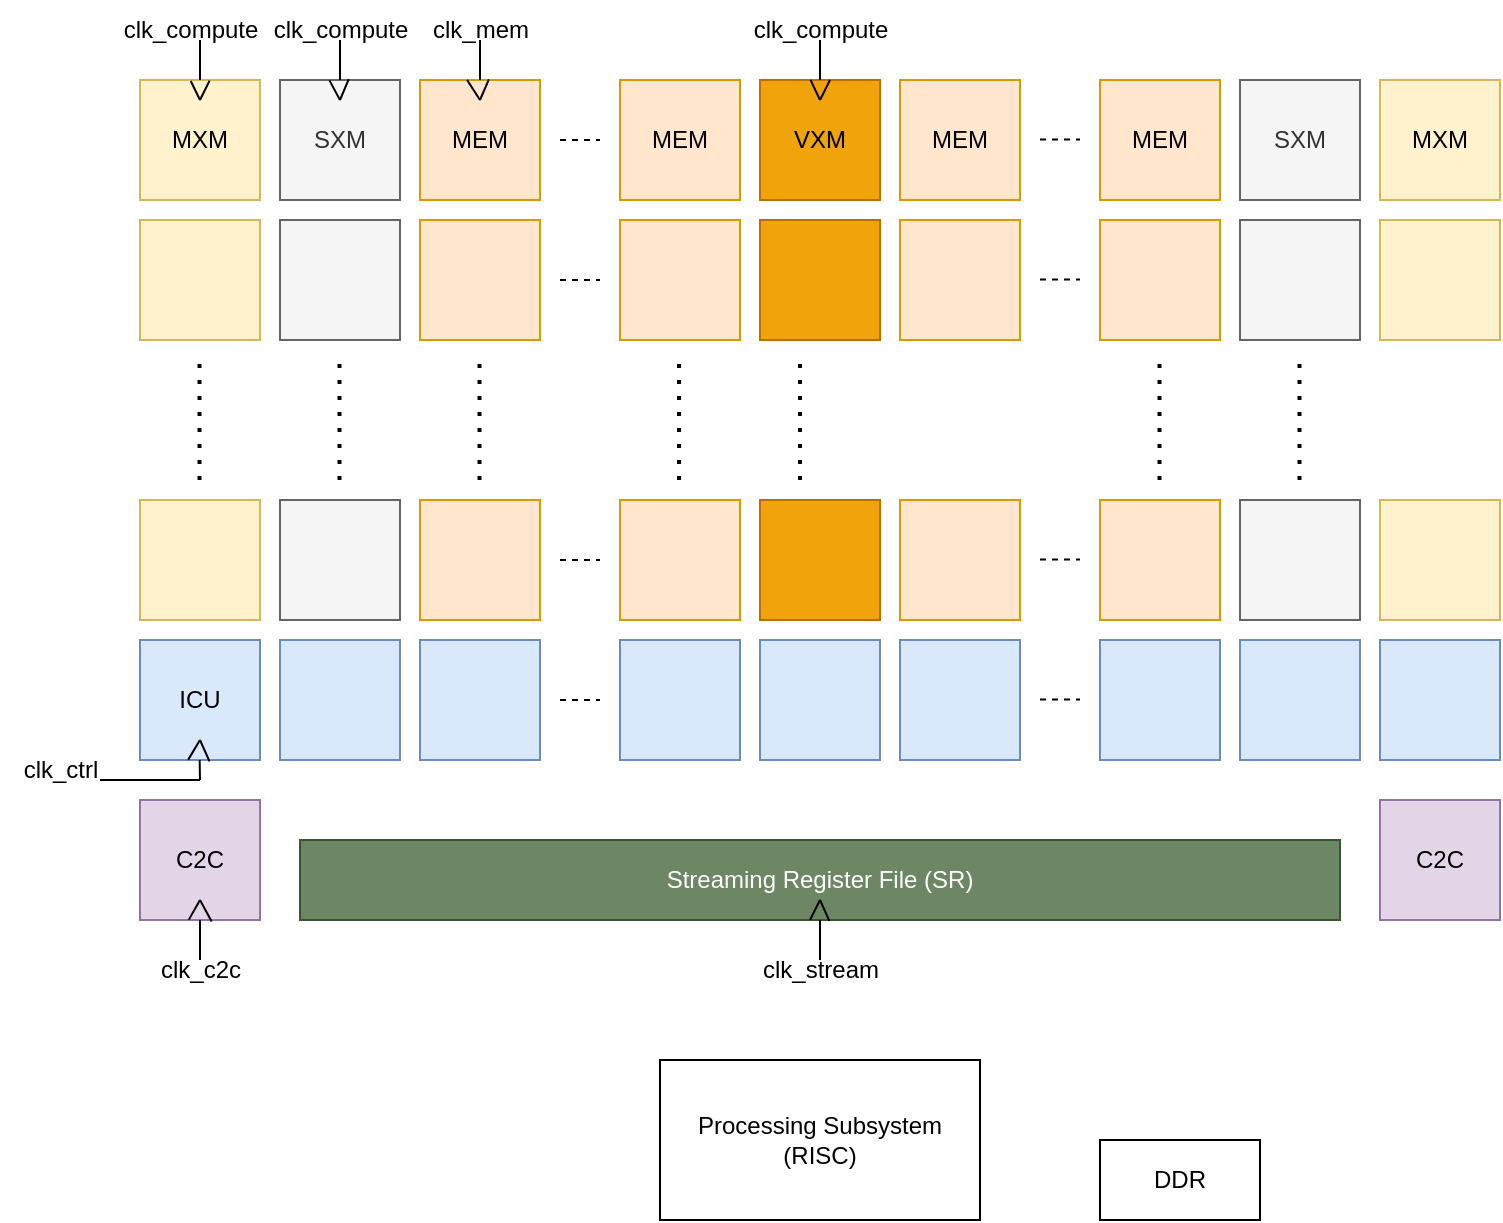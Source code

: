 <mxfile version="24.2.5" type="device">
  <diagram name="Page-1" id="a4er3WwIijj0LZ30Yq2g">
    <mxGraphModel dx="2583" dy="1313" grid="1" gridSize="10" guides="1" tooltips="1" connect="1" arrows="1" fold="1" page="1" pageScale="1" pageWidth="850" pageHeight="1100" math="0" shadow="0">
      <root>
        <mxCell id="0" />
        <mxCell id="1" parent="0" />
        <mxCell id="76gdQiMSQLgMlfTSp_I2-1" value="Processing Subsystem&lt;div&gt;(RISC)&lt;/div&gt;" style="rounded=0;whiteSpace=wrap;html=1;" vertex="1" parent="1">
          <mxGeometry x="340" y="790" width="160" height="80" as="geometry" />
        </mxCell>
        <mxCell id="76gdQiMSQLgMlfTSp_I2-2" value="DDR" style="rounded=0;whiteSpace=wrap;html=1;" vertex="1" parent="1">
          <mxGeometry x="560" y="830" width="80" height="40" as="geometry" />
        </mxCell>
        <mxCell id="76gdQiMSQLgMlfTSp_I2-3" value="MXM" style="rounded=0;whiteSpace=wrap;html=1;fillColor=#fff2cc;strokeColor=#d6b656;" vertex="1" parent="1">
          <mxGeometry x="80" y="300" width="60" height="60" as="geometry" />
        </mxCell>
        <mxCell id="76gdQiMSQLgMlfTSp_I2-16" value="" style="endArrow=none;dashed=1;html=1;dashPattern=1 3;strokeWidth=2;rounded=0;" edge="1" parent="1">
          <mxGeometry width="50" height="50" relative="1" as="geometry">
            <mxPoint x="109.75" y="500" as="sourcePoint" />
            <mxPoint x="109.75" y="440" as="targetPoint" />
            <Array as="points" />
          </mxGeometry>
        </mxCell>
        <mxCell id="76gdQiMSQLgMlfTSp_I2-17" value="" style="endArrow=none;dashed=1;html=1;dashPattern=1 3;strokeWidth=2;rounded=0;" edge="1" parent="1">
          <mxGeometry width="50" height="50" relative="1" as="geometry">
            <mxPoint x="179.75" y="500" as="sourcePoint" />
            <mxPoint x="179.75" y="440" as="targetPoint" />
            <Array as="points">
              <mxPoint x="179.75" y="470" />
            </Array>
          </mxGeometry>
        </mxCell>
        <mxCell id="76gdQiMSQLgMlfTSp_I2-43" value="" style="endArrow=none;dashed=1;html=1;dashPattern=1 3;strokeWidth=2;rounded=0;" edge="1" parent="1">
          <mxGeometry width="50" height="50" relative="1" as="geometry">
            <mxPoint x="349.5" y="500" as="sourcePoint" />
            <mxPoint x="349.5" y="440" as="targetPoint" />
            <Array as="points">
              <mxPoint x="349.5" y="470" />
            </Array>
          </mxGeometry>
        </mxCell>
        <mxCell id="76gdQiMSQLgMlfTSp_I2-44" value="" style="endArrow=none;dashed=1;html=1;dashPattern=1 3;strokeWidth=2;rounded=0;" edge="1" parent="1">
          <mxGeometry width="50" height="50" relative="1" as="geometry">
            <mxPoint x="410" y="500" as="sourcePoint" />
            <mxPoint x="410" y="440" as="targetPoint" />
            <Array as="points">
              <mxPoint x="410" y="470" />
            </Array>
          </mxGeometry>
        </mxCell>
        <mxCell id="76gdQiMSQLgMlfTSp_I2-55" value="&lt;span style=&quot;color: rgba(0, 0, 0, 0); font-family: monospace; font-size: 0px; text-align: start;&quot;&gt;%3CmxGraphModel%3E%3Croot%3E%3CmxCell%20id%3D%220%22%2F%3E%3CmxCell%20id%3D%221%22%20parent%3D%220%22%2F%3E%3CmxCell%20id%3D%222%22%20value%3D%22%22%20style%3D%22endArrow%3Dnone%3Bdashed%3D1%3Bhtml%3D1%3Brounded%3D0%3B%22%20edge%3D%221%22%20parent%3D%221%22%3E%3CmxGeometry%20width%3D%2250%22%20height%3D%2250%22%20relative%3D%221%22%20as%3D%22geometry%22%3E%3CmxPoint%20x%3D%22425%22%20y%3D%22339.5%22%20as%3D%22sourcePoint%22%2F%3E%3CmxPoint%20x%3D%22445%22%20y%3D%22339.5%22%20as%3D%22targetPoint%22%2F%3E%3C%2FmxGeometry%3E%3C%2FmxCell%3E%3C%2Froot%3E%3C%2FmxGraphModel%3E&lt;/span&gt;" style="text;html=1;align=center;verticalAlign=middle;resizable=0;points=[];autosize=1;strokeColor=none;fillColor=none;" vertex="1" parent="1">
          <mxGeometry x="230" y="638" width="20" height="30" as="geometry" />
        </mxCell>
        <mxCell id="76gdQiMSQLgMlfTSp_I2-65" value="" style="endArrow=none;dashed=1;html=1;rounded=0;" edge="1" parent="1">
          <mxGeometry width="50" height="50" relative="1" as="geometry">
            <mxPoint x="290" y="330" as="sourcePoint" />
            <mxPoint x="310" y="330" as="targetPoint" />
          </mxGeometry>
        </mxCell>
        <mxCell id="76gdQiMSQLgMlfTSp_I2-68" value="" style="endArrow=none;dashed=1;html=1;rounded=0;" edge="1" parent="1">
          <mxGeometry width="50" height="50" relative="1" as="geometry">
            <mxPoint x="290" y="400" as="sourcePoint" />
            <mxPoint x="310" y="400" as="targetPoint" />
          </mxGeometry>
        </mxCell>
        <mxCell id="76gdQiMSQLgMlfTSp_I2-71" value="" style="endArrow=none;dashed=1;html=1;rounded=0;" edge="1" parent="1">
          <mxGeometry width="50" height="50" relative="1" as="geometry">
            <mxPoint x="290" y="540" as="sourcePoint" />
            <mxPoint x="310" y="540" as="targetPoint" />
          </mxGeometry>
        </mxCell>
        <mxCell id="76gdQiMSQLgMlfTSp_I2-72" value="Streaming Register File (SR)" style="rounded=0;whiteSpace=wrap;html=1;fillColor=#6d8764;fontColor=#ffffff;strokeColor=#3A5431;" vertex="1" parent="1">
          <mxGeometry x="160" y="680" width="520" height="40" as="geometry" />
        </mxCell>
        <mxCell id="76gdQiMSQLgMlfTSp_I2-86" value="" style="rounded=0;whiteSpace=wrap;html=1;fillColor=#fff2cc;strokeColor=#d6b656;" vertex="1" parent="1">
          <mxGeometry x="80" y="370" width="60" height="60" as="geometry" />
        </mxCell>
        <mxCell id="76gdQiMSQLgMlfTSp_I2-87" value="" style="rounded=0;whiteSpace=wrap;html=1;fillColor=#fff2cc;strokeColor=#d6b656;" vertex="1" parent="1">
          <mxGeometry x="80" y="510" width="60" height="60" as="geometry" />
        </mxCell>
        <mxCell id="76gdQiMSQLgMlfTSp_I2-88" value="ICU" style="rounded=0;whiteSpace=wrap;html=1;fillColor=#dae8fc;strokeColor=#6c8ebf;" vertex="1" parent="1">
          <mxGeometry x="80" y="580" width="60" height="60" as="geometry" />
        </mxCell>
        <mxCell id="76gdQiMSQLgMlfTSp_I2-89" value="SXM" style="rounded=0;whiteSpace=wrap;html=1;fillColor=#f5f5f5;strokeColor=#666666;fontColor=#333333;" vertex="1" parent="1">
          <mxGeometry x="150" y="300" width="60" height="60" as="geometry" />
        </mxCell>
        <mxCell id="76gdQiMSQLgMlfTSp_I2-90" value="" style="rounded=0;whiteSpace=wrap;html=1;fillColor=#f5f5f5;strokeColor=#666666;fontColor=#333333;" vertex="1" parent="1">
          <mxGeometry x="150" y="370" width="60" height="60" as="geometry" />
        </mxCell>
        <mxCell id="76gdQiMSQLgMlfTSp_I2-91" value="" style="rounded=0;whiteSpace=wrap;html=1;fillColor=#f5f5f5;strokeColor=#666666;fontColor=#333333;" vertex="1" parent="1">
          <mxGeometry x="150" y="510" width="60" height="60" as="geometry" />
        </mxCell>
        <mxCell id="76gdQiMSQLgMlfTSp_I2-92" value="" style="rounded=0;whiteSpace=wrap;html=1;fillColor=#dae8fc;strokeColor=#6c8ebf;" vertex="1" parent="1">
          <mxGeometry x="150" y="580" width="60" height="60" as="geometry" />
        </mxCell>
        <mxCell id="76gdQiMSQLgMlfTSp_I2-93" value="" style="rounded=0;whiteSpace=wrap;html=1;fillColor=#dae8fc;strokeColor=#6c8ebf;" vertex="1" parent="1">
          <mxGeometry x="220" y="580" width="60" height="60" as="geometry" />
        </mxCell>
        <mxCell id="76gdQiMSQLgMlfTSp_I2-95" value="" style="rounded=0;whiteSpace=wrap;html=1;fillColor=#ffe6cc;strokeColor=#d79b00;" vertex="1" parent="1">
          <mxGeometry x="220" y="510" width="60" height="60" as="geometry" />
        </mxCell>
        <mxCell id="76gdQiMSQLgMlfTSp_I2-96" value="" style="rounded=0;whiteSpace=wrap;html=1;fillColor=#ffe6cc;strokeColor=#d79b00;" vertex="1" parent="1">
          <mxGeometry x="220" y="370" width="60" height="60" as="geometry" />
        </mxCell>
        <mxCell id="76gdQiMSQLgMlfTSp_I2-97" value="MEM" style="rounded=0;whiteSpace=wrap;html=1;fillColor=#ffe6cc;strokeColor=#d79b00;" vertex="1" parent="1">
          <mxGeometry x="220" y="300" width="60" height="60" as="geometry" />
        </mxCell>
        <mxCell id="76gdQiMSQLgMlfTSp_I2-98" value="" style="endArrow=none;dashed=1;html=1;dashPattern=1 3;strokeWidth=2;rounded=0;" edge="1" parent="1">
          <mxGeometry width="50" height="50" relative="1" as="geometry">
            <mxPoint x="249.75" y="500" as="sourcePoint" />
            <mxPoint x="249.75" y="440" as="targetPoint" />
            <Array as="points">
              <mxPoint x="249.75" y="470" />
            </Array>
          </mxGeometry>
        </mxCell>
        <mxCell id="76gdQiMSQLgMlfTSp_I2-99" value="MEM" style="rounded=0;whiteSpace=wrap;html=1;fillColor=#ffe6cc;strokeColor=#d79b00;" vertex="1" parent="1">
          <mxGeometry x="320" y="300" width="60" height="60" as="geometry" />
        </mxCell>
        <mxCell id="76gdQiMSQLgMlfTSp_I2-100" value="" style="rounded=0;whiteSpace=wrap;html=1;fillColor=#ffe6cc;strokeColor=#d79b00;" vertex="1" parent="1">
          <mxGeometry x="320" y="370" width="60" height="60" as="geometry" />
        </mxCell>
        <mxCell id="76gdQiMSQLgMlfTSp_I2-101" value="" style="rounded=0;whiteSpace=wrap;html=1;fillColor=#ffe6cc;strokeColor=#d79b00;" vertex="1" parent="1">
          <mxGeometry x="320" y="510" width="60" height="60" as="geometry" />
        </mxCell>
        <mxCell id="76gdQiMSQLgMlfTSp_I2-102" value="" style="endArrow=none;dashed=1;html=1;rounded=0;" edge="1" parent="1">
          <mxGeometry width="50" height="50" relative="1" as="geometry">
            <mxPoint x="290" y="610" as="sourcePoint" />
            <mxPoint x="310" y="610" as="targetPoint" />
          </mxGeometry>
        </mxCell>
        <mxCell id="76gdQiMSQLgMlfTSp_I2-103" value="" style="rounded=0;whiteSpace=wrap;html=1;fillColor=#dae8fc;strokeColor=#6c8ebf;" vertex="1" parent="1">
          <mxGeometry x="320" y="580" width="60" height="60" as="geometry" />
        </mxCell>
        <mxCell id="76gdQiMSQLgMlfTSp_I2-104" value="VXM" style="rounded=0;whiteSpace=wrap;html=1;fillColor=#f0a30a;strokeColor=#BD7000;fontColor=#000000;" vertex="1" parent="1">
          <mxGeometry x="390" y="300" width="60" height="60" as="geometry" />
        </mxCell>
        <mxCell id="76gdQiMSQLgMlfTSp_I2-105" value="" style="rounded=0;whiteSpace=wrap;html=1;fillColor=#f0a30a;strokeColor=#BD7000;fontColor=#000000;" vertex="1" parent="1">
          <mxGeometry x="390" y="370" width="60" height="60" as="geometry" />
        </mxCell>
        <mxCell id="76gdQiMSQLgMlfTSp_I2-106" value="" style="rounded=0;whiteSpace=wrap;html=1;fillColor=#f0a30a;strokeColor=#BD7000;fontColor=#000000;" vertex="1" parent="1">
          <mxGeometry x="390" y="510" width="60" height="60" as="geometry" />
        </mxCell>
        <mxCell id="76gdQiMSQLgMlfTSp_I2-107" value="" style="rounded=0;whiteSpace=wrap;html=1;fillColor=#dae8fc;strokeColor=#6c8ebf;" vertex="1" parent="1">
          <mxGeometry x="390" y="580" width="60" height="60" as="geometry" />
        </mxCell>
        <mxCell id="76gdQiMSQLgMlfTSp_I2-108" value="MEM" style="rounded=0;whiteSpace=wrap;html=1;fillColor=#ffe6cc;strokeColor=#d79b00;" vertex="1" parent="1">
          <mxGeometry x="460" y="300" width="60" height="60" as="geometry" />
        </mxCell>
        <mxCell id="76gdQiMSQLgMlfTSp_I2-109" value="" style="rounded=0;whiteSpace=wrap;html=1;fillColor=#ffe6cc;strokeColor=#d79b00;" vertex="1" parent="1">
          <mxGeometry x="460" y="370" width="60" height="60" as="geometry" />
        </mxCell>
        <mxCell id="76gdQiMSQLgMlfTSp_I2-110" value="" style="rounded=0;whiteSpace=wrap;html=1;fillColor=#ffe6cc;strokeColor=#d79b00;" vertex="1" parent="1">
          <mxGeometry x="460" y="510" width="60" height="60" as="geometry" />
        </mxCell>
        <mxCell id="76gdQiMSQLgMlfTSp_I2-111" value="" style="rounded=0;whiteSpace=wrap;html=1;fillColor=#dae8fc;strokeColor=#6c8ebf;" vertex="1" parent="1">
          <mxGeometry x="460" y="580" width="60" height="60" as="geometry" />
        </mxCell>
        <mxCell id="76gdQiMSQLgMlfTSp_I2-112" value="" style="endArrow=none;dashed=1;html=1;rounded=0;" edge="1" parent="1">
          <mxGeometry width="50" height="50" relative="1" as="geometry">
            <mxPoint x="530" y="329.75" as="sourcePoint" />
            <mxPoint x="550" y="329.75" as="targetPoint" />
          </mxGeometry>
        </mxCell>
        <mxCell id="76gdQiMSQLgMlfTSp_I2-113" value="" style="endArrow=none;dashed=1;html=1;rounded=0;" edge="1" parent="1">
          <mxGeometry width="50" height="50" relative="1" as="geometry">
            <mxPoint x="530" y="399.75" as="sourcePoint" />
            <mxPoint x="550" y="399.75" as="targetPoint" />
          </mxGeometry>
        </mxCell>
        <mxCell id="76gdQiMSQLgMlfTSp_I2-114" value="" style="endArrow=none;dashed=1;html=1;rounded=0;" edge="1" parent="1">
          <mxGeometry width="50" height="50" relative="1" as="geometry">
            <mxPoint x="530" y="539.75" as="sourcePoint" />
            <mxPoint x="550" y="539.75" as="targetPoint" />
          </mxGeometry>
        </mxCell>
        <mxCell id="76gdQiMSQLgMlfTSp_I2-115" value="" style="endArrow=none;dashed=1;html=1;rounded=0;" edge="1" parent="1">
          <mxGeometry width="50" height="50" relative="1" as="geometry">
            <mxPoint x="530" y="609.75" as="sourcePoint" />
            <mxPoint x="550" y="609.75" as="targetPoint" />
          </mxGeometry>
        </mxCell>
        <mxCell id="76gdQiMSQLgMlfTSp_I2-116" value="MEM" style="rounded=0;whiteSpace=wrap;html=1;fillColor=#ffe6cc;strokeColor=#d79b00;" vertex="1" parent="1">
          <mxGeometry x="560" y="300" width="60" height="60" as="geometry" />
        </mxCell>
        <mxCell id="76gdQiMSQLgMlfTSp_I2-117" value="" style="rounded=0;whiteSpace=wrap;html=1;fillColor=#ffe6cc;strokeColor=#d79b00;" vertex="1" parent="1">
          <mxGeometry x="560" y="370" width="60" height="60" as="geometry" />
        </mxCell>
        <mxCell id="76gdQiMSQLgMlfTSp_I2-118" value="" style="rounded=0;whiteSpace=wrap;html=1;fillColor=#ffe6cc;strokeColor=#d79b00;" vertex="1" parent="1">
          <mxGeometry x="560" y="510" width="60" height="60" as="geometry" />
        </mxCell>
        <mxCell id="76gdQiMSQLgMlfTSp_I2-119" value="" style="rounded=0;whiteSpace=wrap;html=1;fillColor=#dae8fc;strokeColor=#6c8ebf;" vertex="1" parent="1">
          <mxGeometry x="560" y="580" width="60" height="60" as="geometry" />
        </mxCell>
        <mxCell id="76gdQiMSQLgMlfTSp_I2-120" value="SXM" style="rounded=0;whiteSpace=wrap;html=1;fillColor=#f5f5f5;strokeColor=#666666;fontColor=#333333;" vertex="1" parent="1">
          <mxGeometry x="630" y="300" width="60" height="60" as="geometry" />
        </mxCell>
        <mxCell id="76gdQiMSQLgMlfTSp_I2-121" value="" style="rounded=0;whiteSpace=wrap;html=1;fillColor=#f5f5f5;strokeColor=#666666;fontColor=#333333;" vertex="1" parent="1">
          <mxGeometry x="630" y="370" width="60" height="60" as="geometry" />
        </mxCell>
        <mxCell id="76gdQiMSQLgMlfTSp_I2-122" value="" style="rounded=0;whiteSpace=wrap;html=1;fillColor=#f5f5f5;strokeColor=#666666;fontColor=#333333;" vertex="1" parent="1">
          <mxGeometry x="630" y="510" width="60" height="60" as="geometry" />
        </mxCell>
        <mxCell id="76gdQiMSQLgMlfTSp_I2-123" value="" style="rounded=0;whiteSpace=wrap;html=1;fillColor=#dae8fc;strokeColor=#6c8ebf;" vertex="1" parent="1">
          <mxGeometry x="630" y="580" width="60" height="60" as="geometry" />
        </mxCell>
        <mxCell id="76gdQiMSQLgMlfTSp_I2-124" value="" style="endArrow=none;dashed=1;html=1;dashPattern=1 3;strokeWidth=2;rounded=0;" edge="1" parent="1">
          <mxGeometry width="50" height="50" relative="1" as="geometry">
            <mxPoint x="589.75" y="500" as="sourcePoint" />
            <mxPoint x="589.75" y="440" as="targetPoint" />
            <Array as="points">
              <mxPoint x="589.75" y="470" />
            </Array>
          </mxGeometry>
        </mxCell>
        <mxCell id="76gdQiMSQLgMlfTSp_I2-125" value="" style="endArrow=none;dashed=1;html=1;dashPattern=1 3;strokeWidth=2;rounded=0;" edge="1" parent="1">
          <mxGeometry width="50" height="50" relative="1" as="geometry">
            <mxPoint x="659.75" y="500" as="sourcePoint" />
            <mxPoint x="659.75" y="440" as="targetPoint" />
            <Array as="points">
              <mxPoint x="659.75" y="470" />
            </Array>
          </mxGeometry>
        </mxCell>
        <mxCell id="76gdQiMSQLgMlfTSp_I2-126" value="MXM" style="rounded=0;whiteSpace=wrap;html=1;fillColor=#fff2cc;strokeColor=#d6b656;" vertex="1" parent="1">
          <mxGeometry x="700" y="300" width="60" height="60" as="geometry" />
        </mxCell>
        <mxCell id="76gdQiMSQLgMlfTSp_I2-127" value="" style="rounded=0;whiteSpace=wrap;html=1;fillColor=#fff2cc;strokeColor=#d6b656;" vertex="1" parent="1">
          <mxGeometry x="700" y="370" width="60" height="60" as="geometry" />
        </mxCell>
        <mxCell id="76gdQiMSQLgMlfTSp_I2-128" value="" style="rounded=0;whiteSpace=wrap;html=1;fillColor=#fff2cc;strokeColor=#d6b656;" vertex="1" parent="1">
          <mxGeometry x="700" y="510" width="60" height="60" as="geometry" />
        </mxCell>
        <mxCell id="76gdQiMSQLgMlfTSp_I2-129" value="" style="rounded=0;whiteSpace=wrap;html=1;fillColor=#dae8fc;strokeColor=#6c8ebf;" vertex="1" parent="1">
          <mxGeometry x="700" y="580" width="60" height="60" as="geometry" />
        </mxCell>
        <mxCell id="76gdQiMSQLgMlfTSp_I2-131" value="" style="endArrow=none;html=1;rounded=0;entryX=0.58;entryY=0.005;entryDx=0;entryDy=0;entryPerimeter=0;" edge="1" parent="1" target="76gdQiMSQLgMlfTSp_I2-3">
          <mxGeometry width="50" height="50" relative="1" as="geometry">
            <mxPoint x="110" y="310" as="sourcePoint" />
            <mxPoint x="120" y="300" as="targetPoint" />
          </mxGeometry>
        </mxCell>
        <mxCell id="76gdQiMSQLgMlfTSp_I2-133" value="" style="endArrow=none;html=1;rounded=0;entryX=0.423;entryY=0.008;entryDx=0;entryDy=0;entryPerimeter=0;" edge="1" parent="1" target="76gdQiMSQLgMlfTSp_I2-3">
          <mxGeometry width="50" height="50" relative="1" as="geometry">
            <mxPoint x="110" y="310" as="sourcePoint" />
            <mxPoint x="100" y="300" as="targetPoint" />
          </mxGeometry>
        </mxCell>
        <mxCell id="76gdQiMSQLgMlfTSp_I2-134" value="" style="endArrow=none;html=1;rounded=0;entryX=0.573;entryY=-0.008;entryDx=0;entryDy=0;entryPerimeter=0;" edge="1" parent="1" target="76gdQiMSQLgMlfTSp_I2-89">
          <mxGeometry width="50" height="50" relative="1" as="geometry">
            <mxPoint x="180" y="310" as="sourcePoint" />
            <mxPoint x="190" y="300" as="targetPoint" />
          </mxGeometry>
        </mxCell>
        <mxCell id="76gdQiMSQLgMlfTSp_I2-135" value="" style="endArrow=none;html=1;rounded=0;exitX=0.412;exitY=0.003;exitDx=0;exitDy=0;exitPerimeter=0;" edge="1" parent="1" source="76gdQiMSQLgMlfTSp_I2-89">
          <mxGeometry width="50" height="50" relative="1" as="geometry">
            <mxPoint x="170" y="300" as="sourcePoint" />
            <mxPoint x="180" y="310" as="targetPoint" />
          </mxGeometry>
        </mxCell>
        <mxCell id="76gdQiMSQLgMlfTSp_I2-136" value="" style="endArrow=none;html=1;rounded=0;exitX=0.574;exitY=-0.006;exitDx=0;exitDy=0;exitPerimeter=0;" edge="1" parent="1" source="76gdQiMSQLgMlfTSp_I2-97">
          <mxGeometry width="50" height="50" relative="1" as="geometry">
            <mxPoint x="260" y="300" as="sourcePoint" />
            <mxPoint x="250" y="310" as="targetPoint" />
          </mxGeometry>
        </mxCell>
        <mxCell id="76gdQiMSQLgMlfTSp_I2-137" value="" style="endArrow=none;html=1;rounded=0;exitX=0.392;exitY=-0.001;exitDx=0;exitDy=0;exitPerimeter=0;" edge="1" parent="1" source="76gdQiMSQLgMlfTSp_I2-97">
          <mxGeometry width="50" height="50" relative="1" as="geometry">
            <mxPoint x="240" y="300" as="sourcePoint" />
            <mxPoint x="250" y="310" as="targetPoint" />
          </mxGeometry>
        </mxCell>
        <mxCell id="76gdQiMSQLgMlfTSp_I2-138" value="" style="endArrow=none;html=1;rounded=0;exitX=0.401;exitY=0.999;exitDx=0;exitDy=0;exitPerimeter=0;" edge="1" parent="1" source="76gdQiMSQLgMlfTSp_I2-88">
          <mxGeometry width="50" height="50" relative="1" as="geometry">
            <mxPoint x="100" y="640" as="sourcePoint" />
            <mxPoint x="110" y="630" as="targetPoint" />
          </mxGeometry>
        </mxCell>
        <mxCell id="76gdQiMSQLgMlfTSp_I2-140" value="" style="endArrow=none;html=1;rounded=0;exitX=0.579;exitY=1.012;exitDx=0;exitDy=0;exitPerimeter=0;" edge="1" parent="1" source="76gdQiMSQLgMlfTSp_I2-88">
          <mxGeometry width="50" height="50" relative="1" as="geometry">
            <mxPoint x="120" y="640" as="sourcePoint" />
            <mxPoint x="110" y="630" as="targetPoint" />
          </mxGeometry>
        </mxCell>
        <mxCell id="76gdQiMSQLgMlfTSp_I2-141" value="C2C" style="rounded=0;whiteSpace=wrap;html=1;fillColor=#e1d5e7;strokeColor=#9673a6;" vertex="1" parent="1">
          <mxGeometry x="80" y="660" width="60" height="60" as="geometry" />
        </mxCell>
        <mxCell id="76gdQiMSQLgMlfTSp_I2-142" value="C2C" style="rounded=0;whiteSpace=wrap;html=1;fillColor=#e1d5e7;strokeColor=#9673a6;" vertex="1" parent="1">
          <mxGeometry x="700" y="660" width="60" height="60" as="geometry" />
        </mxCell>
        <mxCell id="76gdQiMSQLgMlfTSp_I2-143" value="" style="endArrow=none;html=1;rounded=0;" edge="1" parent="1">
          <mxGeometry width="50" height="50" relative="1" as="geometry">
            <mxPoint x="60" y="650" as="sourcePoint" />
            <mxPoint x="110" y="650" as="targetPoint" />
          </mxGeometry>
        </mxCell>
        <mxCell id="76gdQiMSQLgMlfTSp_I2-144" value="" style="endArrow=none;html=1;rounded=0;" edge="1" parent="1">
          <mxGeometry width="50" height="50" relative="1" as="geometry">
            <mxPoint x="110" y="650" as="sourcePoint" />
            <mxPoint x="109.83" y="640" as="targetPoint" />
          </mxGeometry>
        </mxCell>
        <mxCell id="76gdQiMSQLgMlfTSp_I2-145" value="" style="endArrow=none;html=1;rounded=0;exitX=0.5;exitY=0;exitDx=0;exitDy=0;" edge="1" parent="1" source="76gdQiMSQLgMlfTSp_I2-3">
          <mxGeometry width="50" height="50" relative="1" as="geometry">
            <mxPoint x="20" y="300" as="sourcePoint" />
            <mxPoint x="110" y="280" as="targetPoint" />
          </mxGeometry>
        </mxCell>
        <mxCell id="76gdQiMSQLgMlfTSp_I2-146" value="" style="endArrow=none;html=1;rounded=0;" edge="1" parent="1">
          <mxGeometry width="50" height="50" relative="1" as="geometry">
            <mxPoint x="180" y="300" as="sourcePoint" />
            <mxPoint x="180" y="280" as="targetPoint" />
          </mxGeometry>
        </mxCell>
        <mxCell id="76gdQiMSQLgMlfTSp_I2-148" value="" style="endArrow=none;html=1;rounded=0;" edge="1" parent="1">
          <mxGeometry width="50" height="50" relative="1" as="geometry">
            <mxPoint x="250" y="300" as="sourcePoint" />
            <mxPoint x="250" y="280" as="targetPoint" />
          </mxGeometry>
        </mxCell>
        <mxCell id="76gdQiMSQLgMlfTSp_I2-149" value="" style="endArrow=none;html=1;rounded=0;exitX=0.406;exitY=0.999;exitDx=0;exitDy=0;exitPerimeter=0;" edge="1" parent="1" source="76gdQiMSQLgMlfTSp_I2-141">
          <mxGeometry width="50" height="50" relative="1" as="geometry">
            <mxPoint x="100" y="720" as="sourcePoint" />
            <mxPoint x="110" y="710" as="targetPoint" />
          </mxGeometry>
        </mxCell>
        <mxCell id="76gdQiMSQLgMlfTSp_I2-150" value="" style="endArrow=none;html=1;rounded=0;entryX=0.597;entryY=1.012;entryDx=0;entryDy=0;entryPerimeter=0;" edge="1" parent="1" target="76gdQiMSQLgMlfTSp_I2-141">
          <mxGeometry width="50" height="50" relative="1" as="geometry">
            <mxPoint x="110" y="710" as="sourcePoint" />
            <mxPoint x="120" y="720" as="targetPoint" />
          </mxGeometry>
        </mxCell>
        <mxCell id="76gdQiMSQLgMlfTSp_I2-151" value="" style="endArrow=none;html=1;rounded=0;" edge="1" parent="1">
          <mxGeometry width="50" height="50" relative="1" as="geometry">
            <mxPoint x="110" y="740" as="sourcePoint" />
            <mxPoint x="110" y="720" as="targetPoint" />
          </mxGeometry>
        </mxCell>
        <mxCell id="76gdQiMSQLgMlfTSp_I2-152" value="clk_ctrl" style="text;html=1;align=center;verticalAlign=middle;resizable=0;points=[];autosize=1;strokeColor=none;fillColor=none;" vertex="1" parent="1">
          <mxGeometry x="10" y="630" width="60" height="30" as="geometry" />
        </mxCell>
        <mxCell id="76gdQiMSQLgMlfTSp_I2-153" value="clk_compute" style="text;html=1;align=center;verticalAlign=middle;resizable=0;points=[];autosize=1;strokeColor=none;fillColor=none;" vertex="1" parent="1">
          <mxGeometry x="60" y="260" width="90" height="30" as="geometry" />
        </mxCell>
        <mxCell id="76gdQiMSQLgMlfTSp_I2-154" value="clk_compute" style="text;html=1;align=center;verticalAlign=middle;resizable=0;points=[];autosize=1;strokeColor=none;fillColor=none;" vertex="1" parent="1">
          <mxGeometry x="135" y="260" width="90" height="30" as="geometry" />
        </mxCell>
        <mxCell id="76gdQiMSQLgMlfTSp_I2-155" value="clk_mem" style="text;html=1;align=center;verticalAlign=middle;resizable=0;points=[];autosize=1;strokeColor=none;fillColor=none;" vertex="1" parent="1">
          <mxGeometry x="215" y="260" width="70" height="30" as="geometry" />
        </mxCell>
        <mxCell id="76gdQiMSQLgMlfTSp_I2-156" value="" style="endArrow=none;html=1;rounded=0;" edge="1" parent="1">
          <mxGeometry width="50" height="50" relative="1" as="geometry">
            <mxPoint x="420" y="310" as="sourcePoint" />
            <mxPoint x="425" y="300" as="targetPoint" />
          </mxGeometry>
        </mxCell>
        <mxCell id="76gdQiMSQLgMlfTSp_I2-157" value="" style="endArrow=none;html=1;rounded=0;exitX=0.421;exitY=-0.001;exitDx=0;exitDy=0;exitPerimeter=0;" edge="1" parent="1" source="76gdQiMSQLgMlfTSp_I2-104">
          <mxGeometry width="50" height="50" relative="1" as="geometry">
            <mxPoint x="410" y="300" as="sourcePoint" />
            <mxPoint x="420" y="310" as="targetPoint" />
          </mxGeometry>
        </mxCell>
        <mxCell id="76gdQiMSQLgMlfTSp_I2-158" value="" style="endArrow=none;html=1;rounded=0;" edge="1" parent="1">
          <mxGeometry width="50" height="50" relative="1" as="geometry">
            <mxPoint x="420" y="300" as="sourcePoint" />
            <mxPoint x="420" y="280" as="targetPoint" />
          </mxGeometry>
        </mxCell>
        <mxCell id="76gdQiMSQLgMlfTSp_I2-159" value="clk_compute" style="text;html=1;align=center;verticalAlign=middle;resizable=0;points=[];autosize=1;strokeColor=none;fillColor=none;" vertex="1" parent="1">
          <mxGeometry x="375" y="260" width="90" height="30" as="geometry" />
        </mxCell>
        <mxCell id="76gdQiMSQLgMlfTSp_I2-160" value="clk_c2c" style="text;html=1;align=center;verticalAlign=middle;resizable=0;points=[];autosize=1;strokeColor=none;fillColor=none;" vertex="1" parent="1">
          <mxGeometry x="80" y="730" width="60" height="30" as="geometry" />
        </mxCell>
        <mxCell id="76gdQiMSQLgMlfTSp_I2-161" value="" style="endArrow=none;html=1;rounded=0;exitX=0.509;exitY=1.012;exitDx=0;exitDy=0;exitPerimeter=0;" edge="1" parent="1" source="76gdQiMSQLgMlfTSp_I2-72">
          <mxGeometry width="50" height="50" relative="1" as="geometry">
            <mxPoint x="428" y="720" as="sourcePoint" />
            <mxPoint x="420" y="710" as="targetPoint" />
          </mxGeometry>
        </mxCell>
        <mxCell id="76gdQiMSQLgMlfTSp_I2-162" value="" style="endArrow=none;html=1;rounded=0;" edge="1" parent="1">
          <mxGeometry width="50" height="50" relative="1" as="geometry">
            <mxPoint x="415" y="720" as="sourcePoint" />
            <mxPoint x="420" y="710" as="targetPoint" />
          </mxGeometry>
        </mxCell>
        <mxCell id="76gdQiMSQLgMlfTSp_I2-164" value="" style="endArrow=none;html=1;rounded=0;" edge="1" parent="1">
          <mxGeometry width="50" height="50" relative="1" as="geometry">
            <mxPoint x="420" y="740" as="sourcePoint" />
            <mxPoint x="420" y="720" as="targetPoint" />
          </mxGeometry>
        </mxCell>
        <mxCell id="76gdQiMSQLgMlfTSp_I2-165" value="clk_stream" style="text;html=1;align=center;verticalAlign=middle;resizable=0;points=[];autosize=1;strokeColor=none;fillColor=none;" vertex="1" parent="1">
          <mxGeometry x="380" y="730" width="80" height="30" as="geometry" />
        </mxCell>
      </root>
    </mxGraphModel>
  </diagram>
</mxfile>
